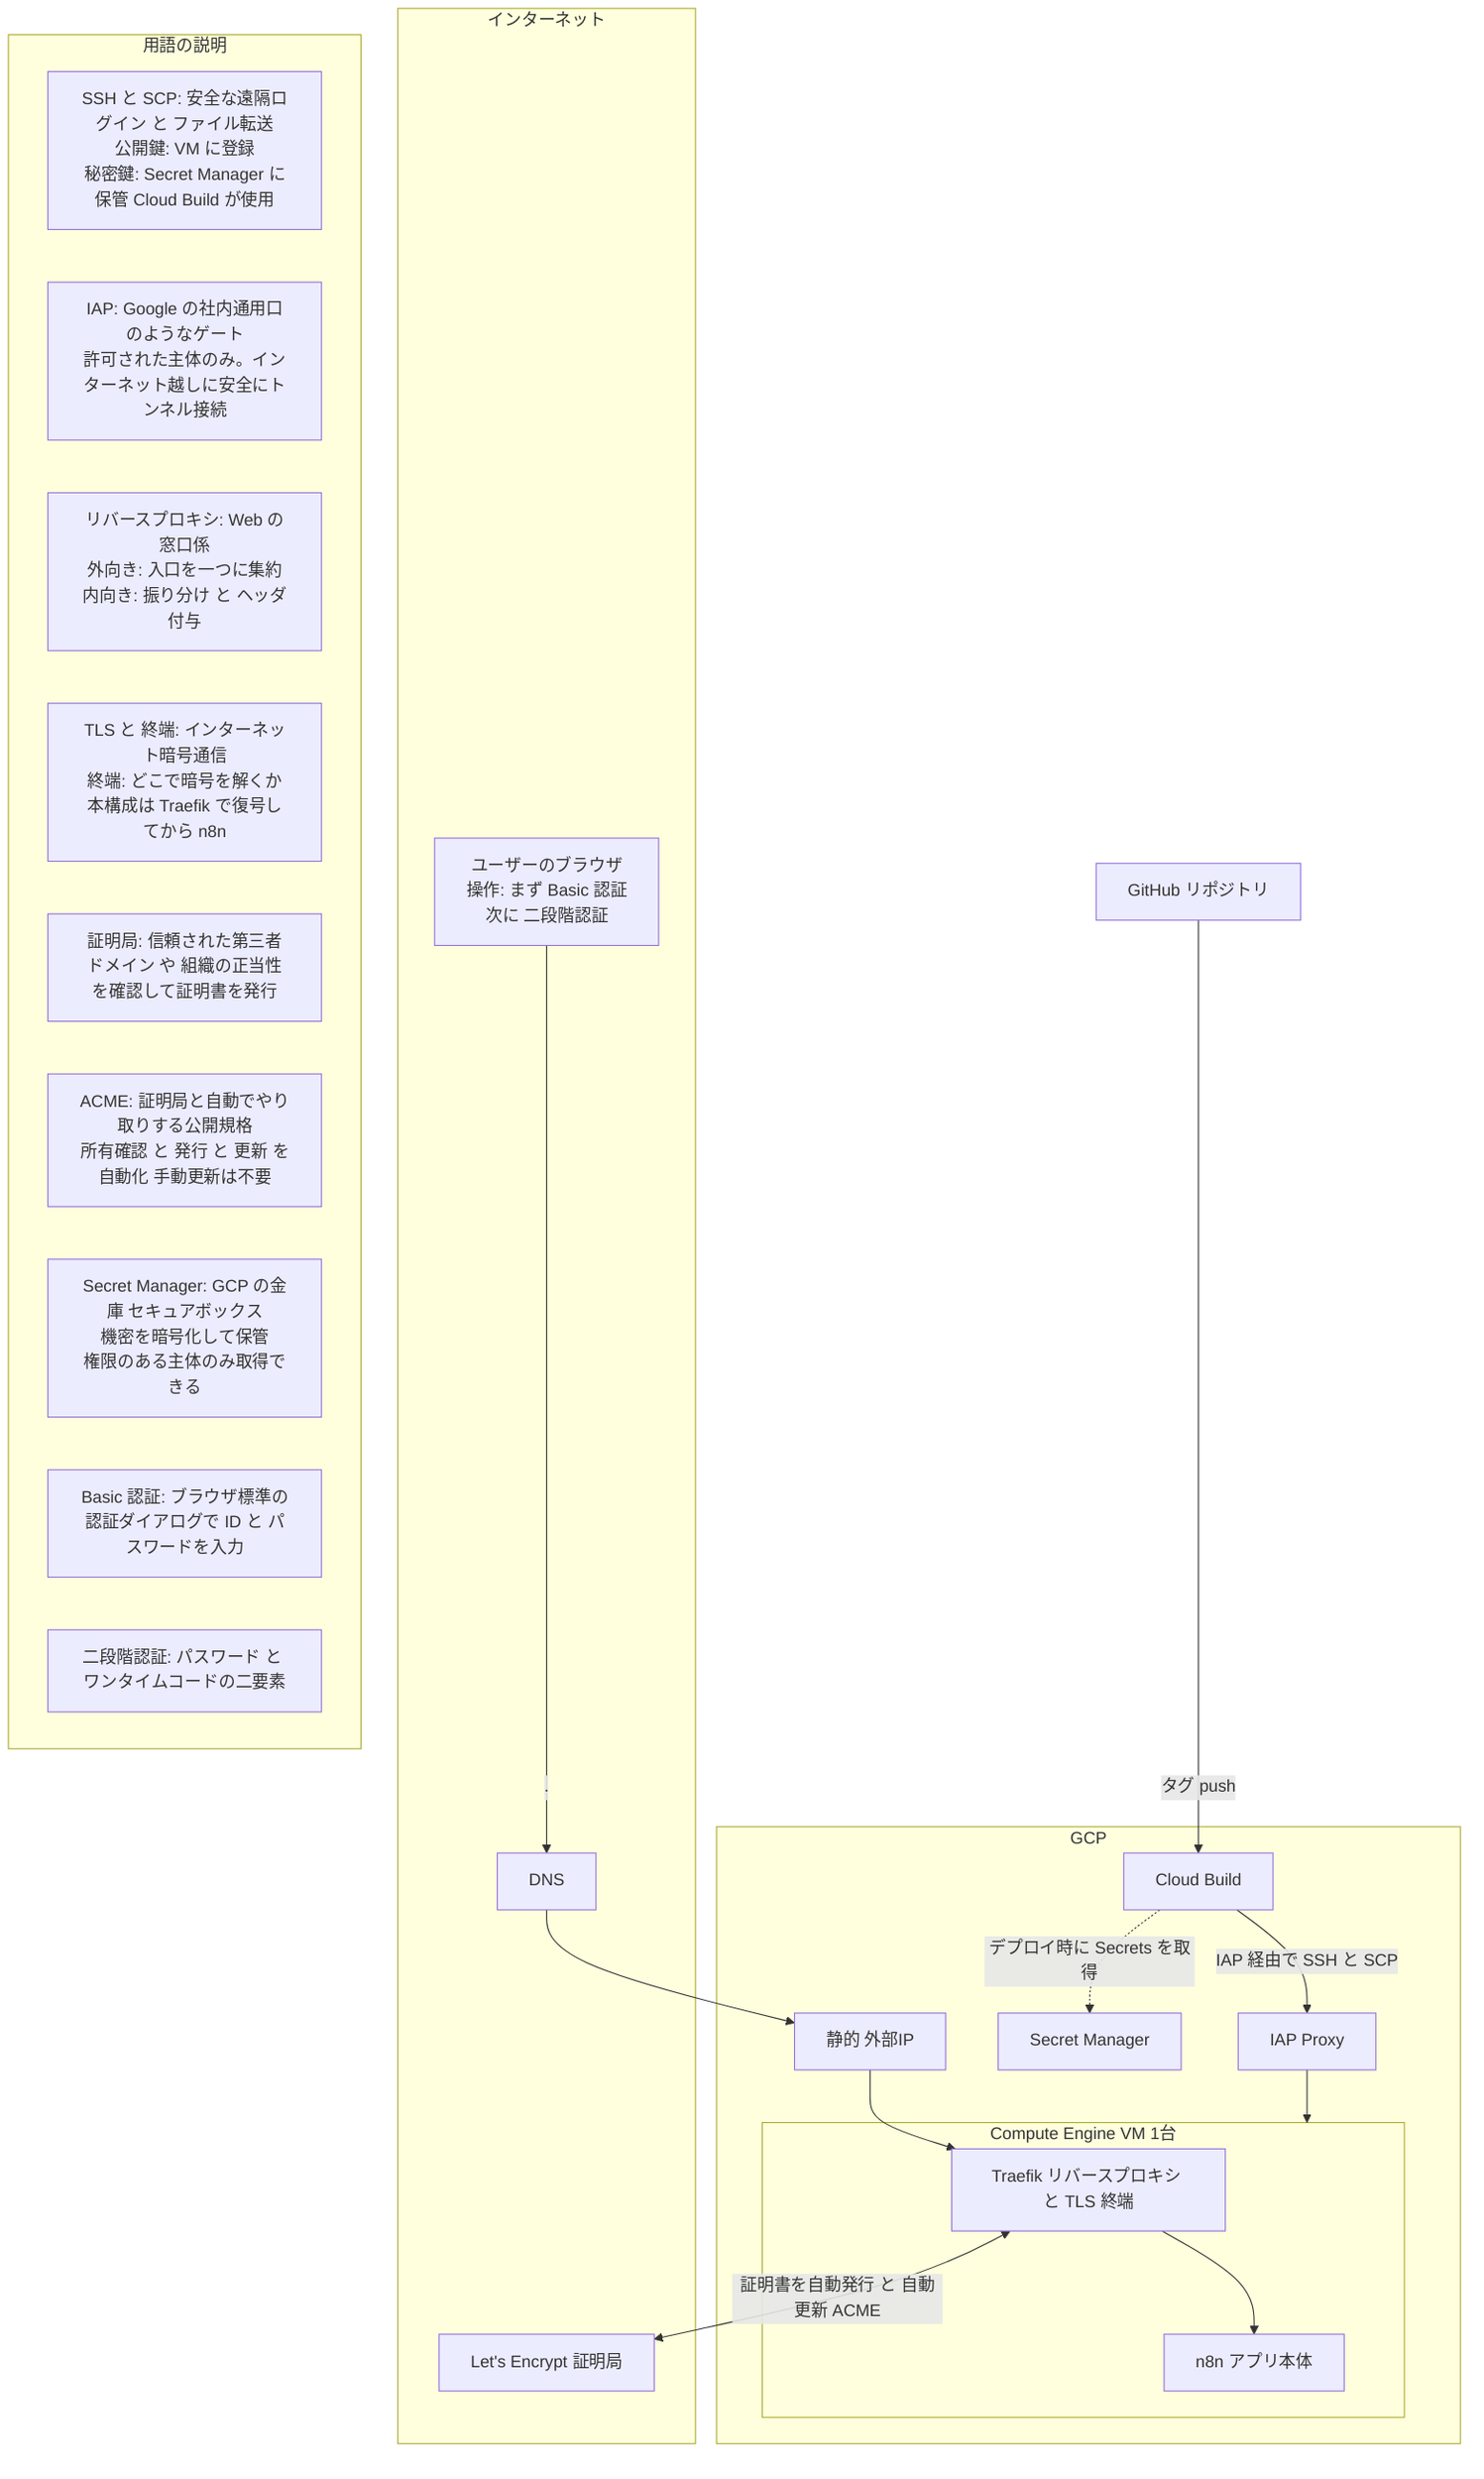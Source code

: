 flowchart TD

  %% 外部 利用者と名前解決と証明書
  subgraph Internet[インターネット]
    U[ユーザーのブラウザ<br>操作: まず Basic 認証<br>次に 二段階認証]
    DNS[DNS]
    LE[Let's Encrypt 証明局]
  end

  %% GCP 内の主要構成
  subgraph GCP[GCP]
    IP[静的 外部IP]
    CB[Cloud Build]
    SM[Secret Manager]
    IAP[IAP Proxy]

    subgraph VM[Compute Engine VM 1台]
      Traefik[Traefik リバースプロキシ と TLS 終端]
      N8N[n8n アプリ本体]
      end
  end

  %% ランタイムの流れ ユーザーアクセス
  U -->|<subdomain>.<domain>| DNS --> IP --> Traefik --> N8N
  Traefik <-->|証明書を自動発行 と 自動更新 ACME| LE

  %% リリースの流れ 自動デプロイ
  GH[GitHub リポジトリ] -->|タグ push| CB
  CB -.->|デプロイ時に Secrets を取得| SM
  CB -->|IAP 経由で SSH と SCP| IAP --> VM

  %% 用語の説明: 一般定義を中心に記載
  subgraph Notes[用語の説明]
    N_SSH[SSH と SCP: 安全な遠隔ログイン と ファイル転送<br>公開鍵: VM に登録<br>秘密鍵: Secret Manager に保管 Cloud Build が使用]
    N_IAP[IAP: Google の社内通用口のようなゲート<br>許可された主体のみ。インターネット越しに安全にトンネル接続]
    N_RP[リバースプロキシ: Web の窓口係<br>外向き: 入口を一つに集約<br>内向き: 振り分け と ヘッダ付与]
    N_TLS[TLS と 終端: インターネット暗号通信<br>終端: どこで暗号を解くか<br>本構成は Traefik で復号してから n8n]
    N_CA[証明局: 信頼された第三者<br>ドメイン や 組織の正当性を確認して証明書を発行]
    N_ACME[ACME: 証明局と自動でやり取りする公開規格<br>所有確認 と 発行 と 更新 を自動化 手動更新は不要]
    N_SM[Secret Manager: GCP の金庫 セキュアボックス<br>機密を暗号化して保管<br>権限のある主体のみ取得できる]
    N_BA[Basic 認証: ブラウザ標準の認証ダイアログで ID と パスワードを入力]
    N_2FA[二段階認証: パスワード と ワンタイムコードの二要素]
  end